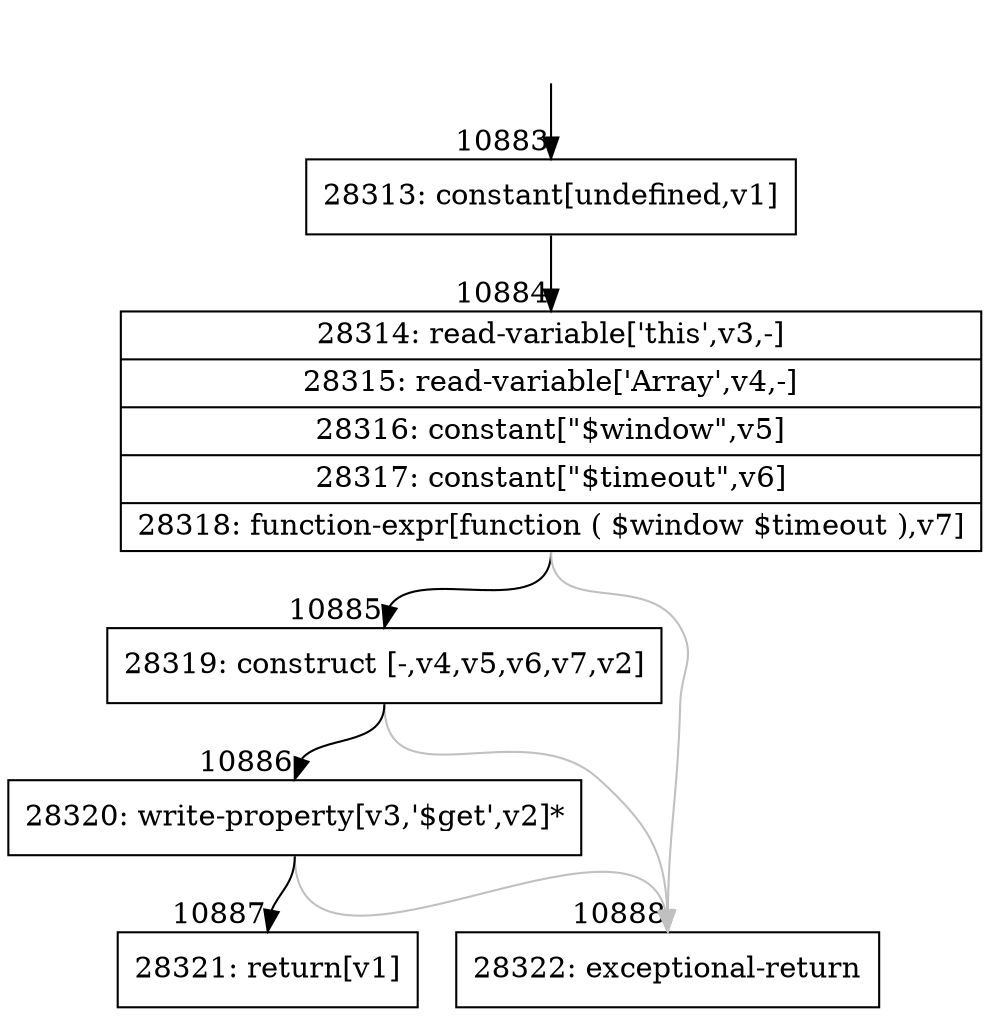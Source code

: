 digraph {
rankdir="TD"
BB_entry833[shape=none,label=""];
BB_entry833 -> BB10883 [tailport=s, headport=n, headlabel="    10883"]
BB10883 [shape=record label="{28313: constant[undefined,v1]}" ] 
BB10883 -> BB10884 [tailport=s, headport=n, headlabel="      10884"]
BB10884 [shape=record label="{28314: read-variable['this',v3,-]|28315: read-variable['Array',v4,-]|28316: constant[\"$window\",v5]|28317: constant[\"$timeout\",v6]|28318: function-expr[function ( $window $timeout ),v7]}" ] 
BB10884 -> BB10885 [tailport=s, headport=n, headlabel="      10885"]
BB10884 -> BB10888 [tailport=s, headport=n, color=gray, headlabel="      10888"]
BB10885 [shape=record label="{28319: construct [-,v4,v5,v6,v7,v2]}" ] 
BB10885 -> BB10886 [tailport=s, headport=n, headlabel="      10886"]
BB10885 -> BB10888 [tailport=s, headport=n, color=gray]
BB10886 [shape=record label="{28320: write-property[v3,'$get',v2]*}" ] 
BB10886 -> BB10887 [tailport=s, headport=n, headlabel="      10887"]
BB10886 -> BB10888 [tailport=s, headport=n, color=gray]
BB10887 [shape=record label="{28321: return[v1]}" ] 
BB10888 [shape=record label="{28322: exceptional-return}" ] 
//#$~ 14899
}
